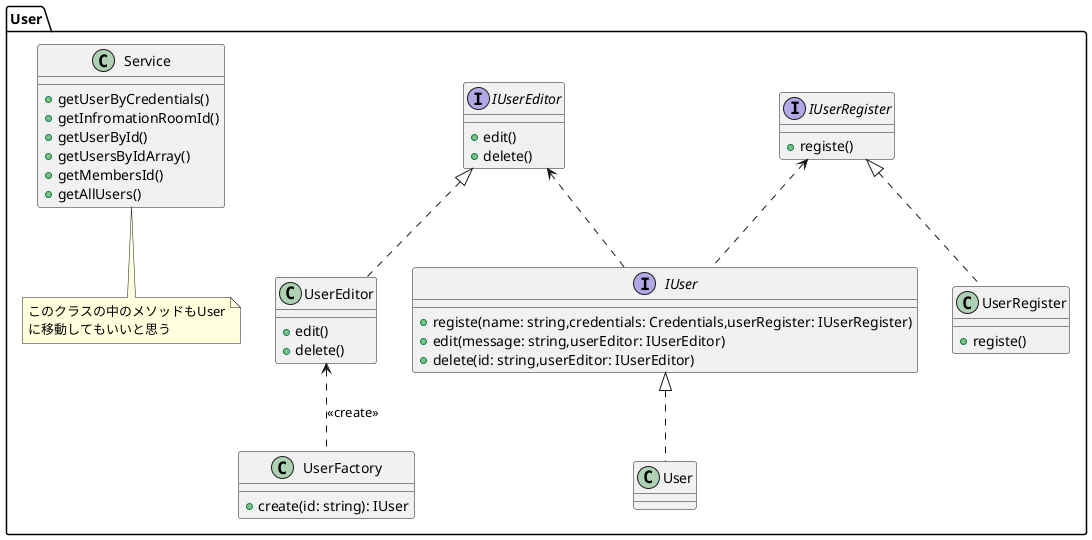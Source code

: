 @startuml

package User{

    interface IUser{
        +registe(name: string,credentials: Credentials,userRegister: IUserRegister)
        +edit(message: string,userEditor: IUserEditor)
        +delete(id: string,userEditor: IUserEditor)
    }

    interface IUserRegister{
        +registe()
    }

    interface IUserEditor{
        +edit()
        +delete()
    }

    class UserRegister{
        +registe()
    }

    class UserEditor{
        +edit()
        +delete()
    }

    class UserFactory{
        +create(id: string): IUser
    }

    class User

    class Service{
        +getUserByCredentials()
        +getInfromationRoomId()
        +getUserById()
        +getUsersByIdArray()
        +getMembersId()
        +getAllUsers()
    } 
    note bottom of Service
    このクラスの中のメソッドもUser
    に移動してもいいと思う
     end note

    IUserEditor <|.. UserEditor
    IUserRegister <|.. UserRegister
    IUserRegister <.. IUser
    IUserEditor <.. IUser
    IUser <|.. User
    UserEditor <.. UserFactory: <<create>>

}

@enduml